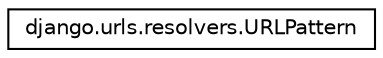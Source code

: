 digraph "Graphical Class Hierarchy"
{
 // LATEX_PDF_SIZE
  edge [fontname="Helvetica",fontsize="10",labelfontname="Helvetica",labelfontsize="10"];
  node [fontname="Helvetica",fontsize="10",shape=record];
  rankdir="LR";
  Node0 [label="django.urls.resolvers.URLPattern",height=0.2,width=0.4,color="black", fillcolor="white", style="filled",URL="$classdjango_1_1urls_1_1resolvers_1_1_u_r_l_pattern.html",tooltip=" "];
}
